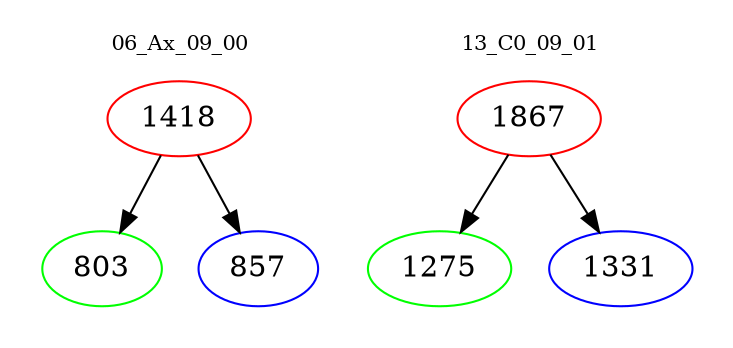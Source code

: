 digraph{
subgraph cluster_0 {
color = white
label = "06_Ax_09_00";
fontsize=10;
T0_1418 [label="1418", color="red"]
T0_1418 -> T0_803 [color="black"]
T0_803 [label="803", color="green"]
T0_1418 -> T0_857 [color="black"]
T0_857 [label="857", color="blue"]
}
subgraph cluster_1 {
color = white
label = "13_C0_09_01";
fontsize=10;
T1_1867 [label="1867", color="red"]
T1_1867 -> T1_1275 [color="black"]
T1_1275 [label="1275", color="green"]
T1_1867 -> T1_1331 [color="black"]
T1_1331 [label="1331", color="blue"]
}
}
